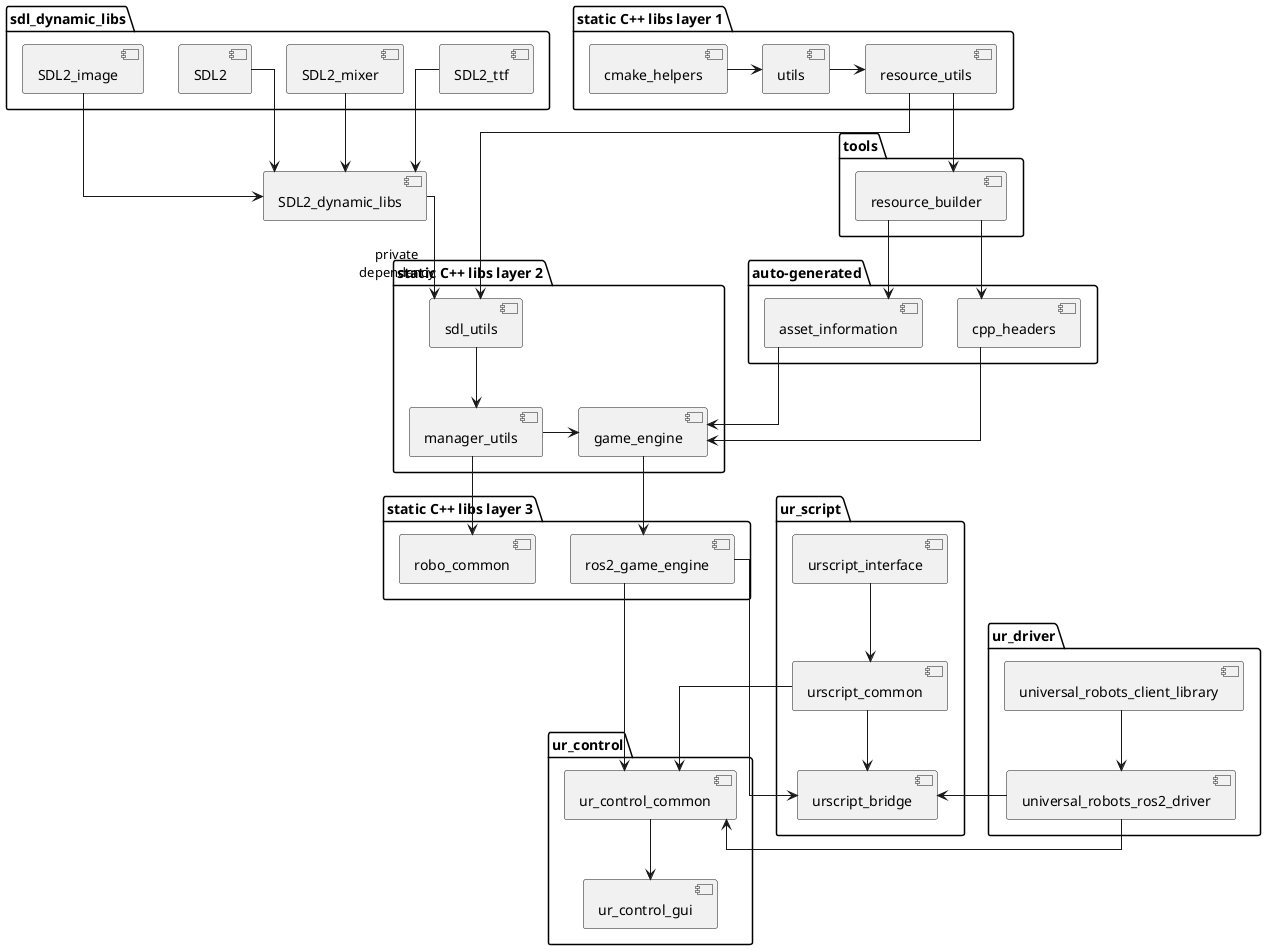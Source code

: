 @startuml

skinparam linetype polyline
skinparam linetype ortho

package "static C++ libs layer 1" {
  [cmake_helpers]
  [utils]
  [resource_utils]
}

package "static C++ libs layer 2" {
  [sdl_utils]
  [manager_utils]
  [game_engine]
}

package "static C++ libs layer 3" {
  [ros2_game_engine]
  [robo_common]
}

package "tools" {
  [resource_builder]
}

package "auto-generated" {
  [cpp_headers]
  [asset_information]
}

package "sdl_dynamic_libs" {
  [SDL2]
  [SDL2_image]
  [SDL2_ttf]
  [SDL2_mixer]
}

[SDL2_dynamic_libs]

package "ur_driver" {
  [universal_robots_client_library]
  [universal_robots_ros2_driver]
}

package "ur_script" {
  [urscript_interface]
  [urscript_common]
  [urscript_bridge]
}

package "ur_control" {
  [ur_control_common]
  [ur_control_gui]
}

' START libs & tools
cmake_helpers -> utils
utils -> resource_utils
resource_utils -u--> sdl_utils
sdl_utils -d-> manager_utils
manager_utils -> game_engine
game_engine -> ros2_game_engine

resource_utils --> resource_builder
resource_builder --> asset_information
resource_builder --> cpp_headers
asset_information --> game_engine
cpp_headers --> game_engine

SDL2 --> SDL2_dynamic_libs
SDL2_image --> SDL2_dynamic_libs
SDL2_ttf --> SDL2_dynamic_libs
SDL2_mixer --> SDL2_dynamic_libs

SDL2_dynamic_libs --> sdl_utils : private\ndependency
' END libs & tools

manager_utils --> robo_common

' START UR Driver
universal_robots_client_library --> universal_robots_ros2_driver
universal_robots_ros2_driver -d--> urscript_bridge
universal_robots_ros2_driver -l--> ur_control_common
' END UR Driver

' START URScript
urscript_interface --> urscript_common
urscript_common --> urscript_bridge
urscript_common --> ur_control_common

ros2_game_engine -d--> urscript_bridge
' END UR URScript

' START UR Control
ros2_game_engine -d--> ur_control_common

ur_control_common --> ur_control_gui
' END UR Control

@enduml